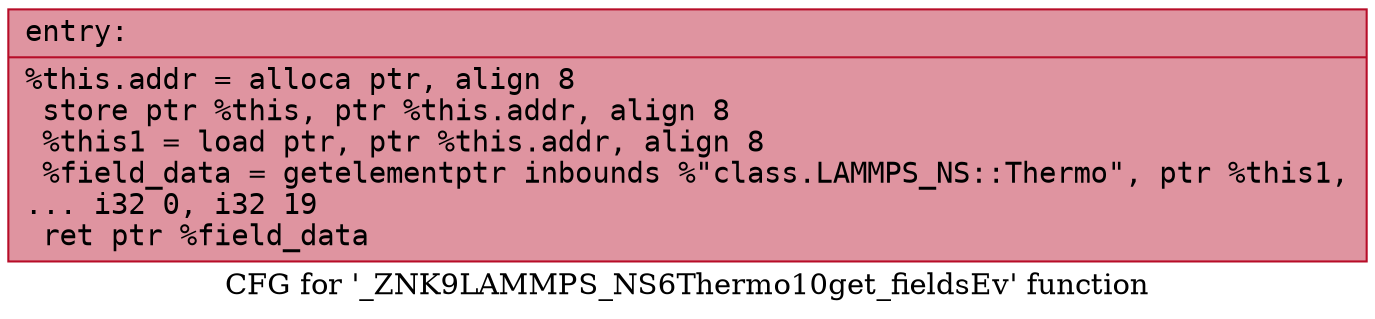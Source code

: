 digraph "CFG for '_ZNK9LAMMPS_NS6Thermo10get_fieldsEv' function" {
	label="CFG for '_ZNK9LAMMPS_NS6Thermo10get_fieldsEv' function";

	Node0x55bdf7dddc30 [shape=record,color="#b70d28ff", style=filled, fillcolor="#b70d2870" fontname="Courier",label="{entry:\l|  %this.addr = alloca ptr, align 8\l  store ptr %this, ptr %this.addr, align 8\l  %this1 = load ptr, ptr %this.addr, align 8\l  %field_data = getelementptr inbounds %\"class.LAMMPS_NS::Thermo\", ptr %this1,\l... i32 0, i32 19\l  ret ptr %field_data\l}"];
}
